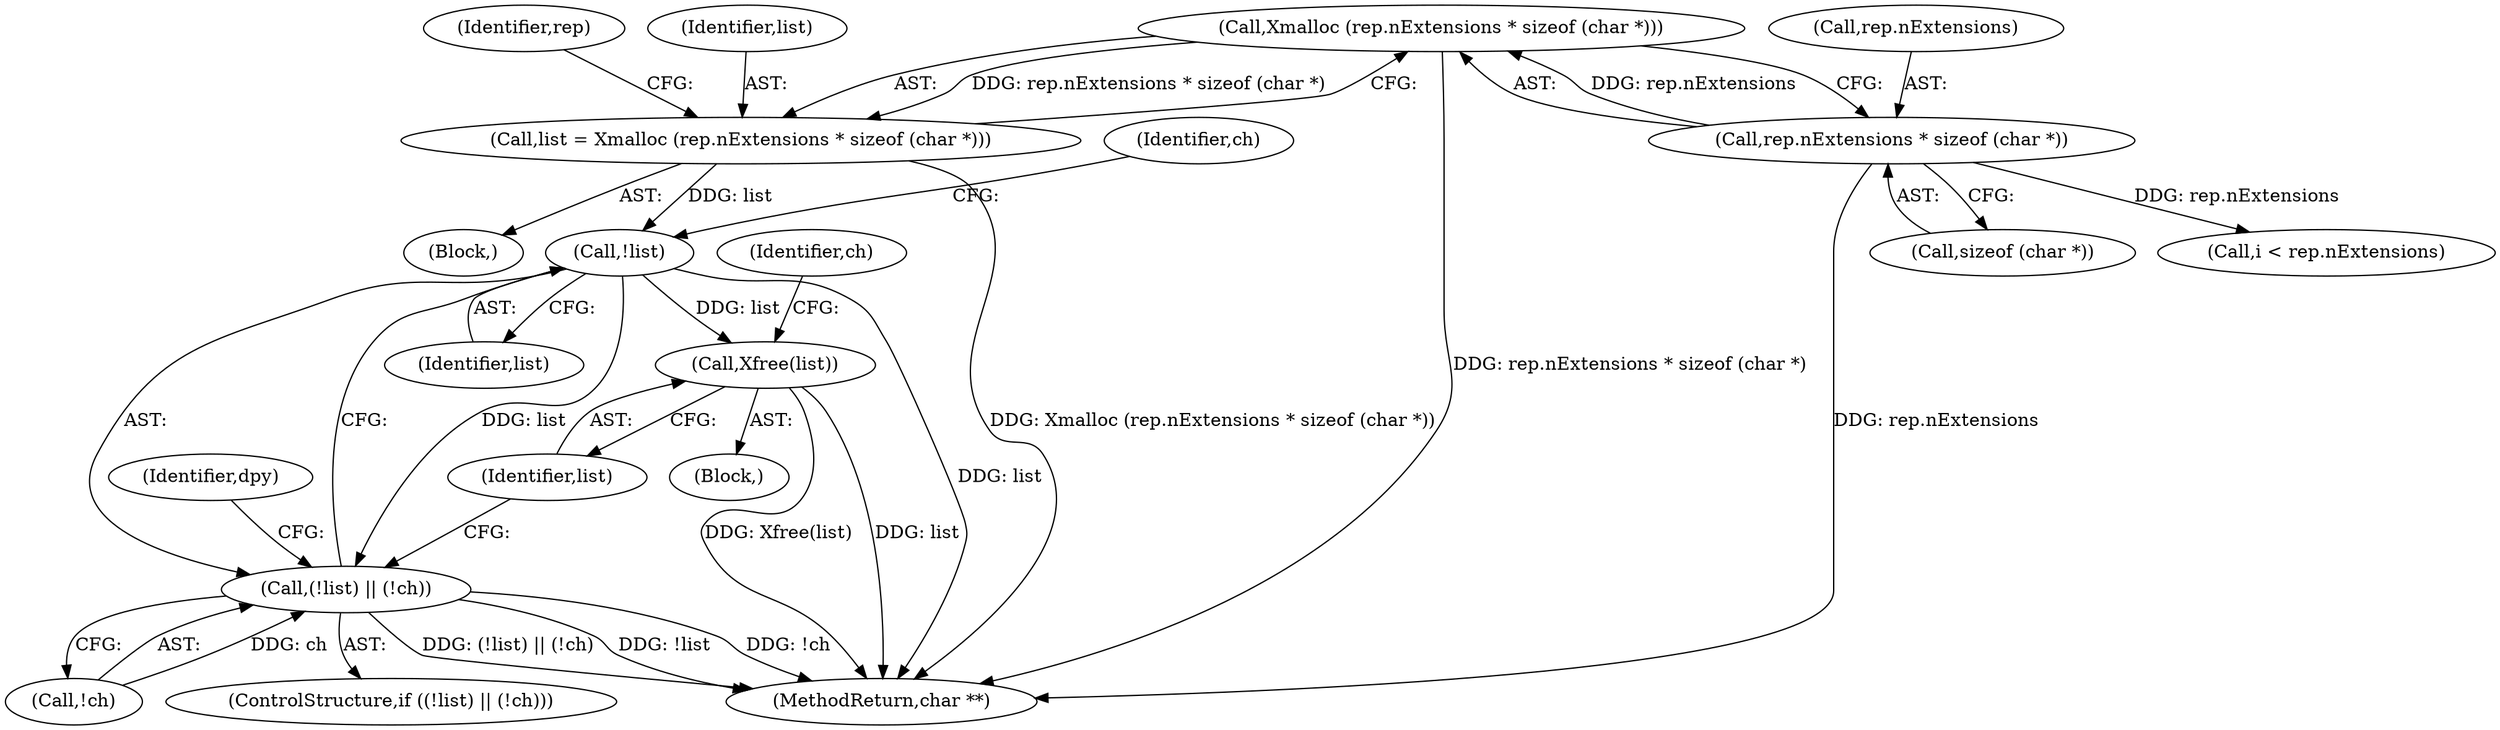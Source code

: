 digraph "0_libx11_b469da1430cdcee06e31c6251b83aede072a1ff0_1@API" {
"1000161" [label="(Call,Xmalloc (rep.nExtensions * sizeof (char *)))"];
"1000162" [label="(Call,rep.nExtensions * sizeof (char *))"];
"1000159" [label="(Call,list = Xmalloc (rep.nExtensions * sizeof (char *)))"];
"1000198" [label="(Call,!list)"];
"1000197" [label="(Call,(!list) || (!ch))"];
"1000203" [label="(Call,Xfree(list))"];
"1000279" [label="(MethodReturn,char **)"];
"1000166" [label="(Call,sizeof (char *))"];
"1000197" [label="(Call,(!list) || (!ch))"];
"1000198" [label="(Call,!list)"];
"1000196" [label="(ControlStructure,if ((!list) || (!ch)))"];
"1000220" [label="(Identifier,dpy)"];
"1000206" [label="(Identifier,ch)"];
"1000204" [label="(Identifier,list)"];
"1000161" [label="(Call,Xmalloc (rep.nExtensions * sizeof (char *)))"];
"1000160" [label="(Identifier,list)"];
"1000203" [label="(Call,Xfree(list))"];
"1000200" [label="(Call,!ch)"];
"1000159" [label="(Call,list = Xmalloc (rep.nExtensions * sizeof (char *)))"];
"1000162" [label="(Call,rep.nExtensions * sizeof (char *))"];
"1000163" [label="(Call,rep.nExtensions)"];
"1000202" [label="(Block,)"];
"1000201" [label="(Identifier,ch)"];
"1000158" [label="(Block,)"];
"1000172" [label="(Identifier,rep)"];
"1000199" [label="(Identifier,list)"];
"1000236" [label="(Call,i < rep.nExtensions)"];
"1000161" -> "1000159"  [label="AST: "];
"1000161" -> "1000162"  [label="CFG: "];
"1000162" -> "1000161"  [label="AST: "];
"1000159" -> "1000161"  [label="CFG: "];
"1000161" -> "1000279"  [label="DDG: rep.nExtensions * sizeof (char *)"];
"1000161" -> "1000159"  [label="DDG: rep.nExtensions * sizeof (char *)"];
"1000162" -> "1000161"  [label="DDG: rep.nExtensions"];
"1000162" -> "1000166"  [label="CFG: "];
"1000163" -> "1000162"  [label="AST: "];
"1000166" -> "1000162"  [label="AST: "];
"1000162" -> "1000279"  [label="DDG: rep.nExtensions"];
"1000162" -> "1000236"  [label="DDG: rep.nExtensions"];
"1000159" -> "1000158"  [label="AST: "];
"1000160" -> "1000159"  [label="AST: "];
"1000172" -> "1000159"  [label="CFG: "];
"1000159" -> "1000279"  [label="DDG: Xmalloc (rep.nExtensions * sizeof (char *))"];
"1000159" -> "1000198"  [label="DDG: list"];
"1000198" -> "1000197"  [label="AST: "];
"1000198" -> "1000199"  [label="CFG: "];
"1000199" -> "1000198"  [label="AST: "];
"1000201" -> "1000198"  [label="CFG: "];
"1000197" -> "1000198"  [label="CFG: "];
"1000198" -> "1000279"  [label="DDG: list"];
"1000198" -> "1000197"  [label="DDG: list"];
"1000198" -> "1000203"  [label="DDG: list"];
"1000197" -> "1000196"  [label="AST: "];
"1000197" -> "1000200"  [label="CFG: "];
"1000200" -> "1000197"  [label="AST: "];
"1000204" -> "1000197"  [label="CFG: "];
"1000220" -> "1000197"  [label="CFG: "];
"1000197" -> "1000279"  [label="DDG: !ch"];
"1000197" -> "1000279"  [label="DDG: (!list) || (!ch)"];
"1000197" -> "1000279"  [label="DDG: !list"];
"1000200" -> "1000197"  [label="DDG: ch"];
"1000203" -> "1000202"  [label="AST: "];
"1000203" -> "1000204"  [label="CFG: "];
"1000204" -> "1000203"  [label="AST: "];
"1000206" -> "1000203"  [label="CFG: "];
"1000203" -> "1000279"  [label="DDG: Xfree(list)"];
"1000203" -> "1000279"  [label="DDG: list"];
}
